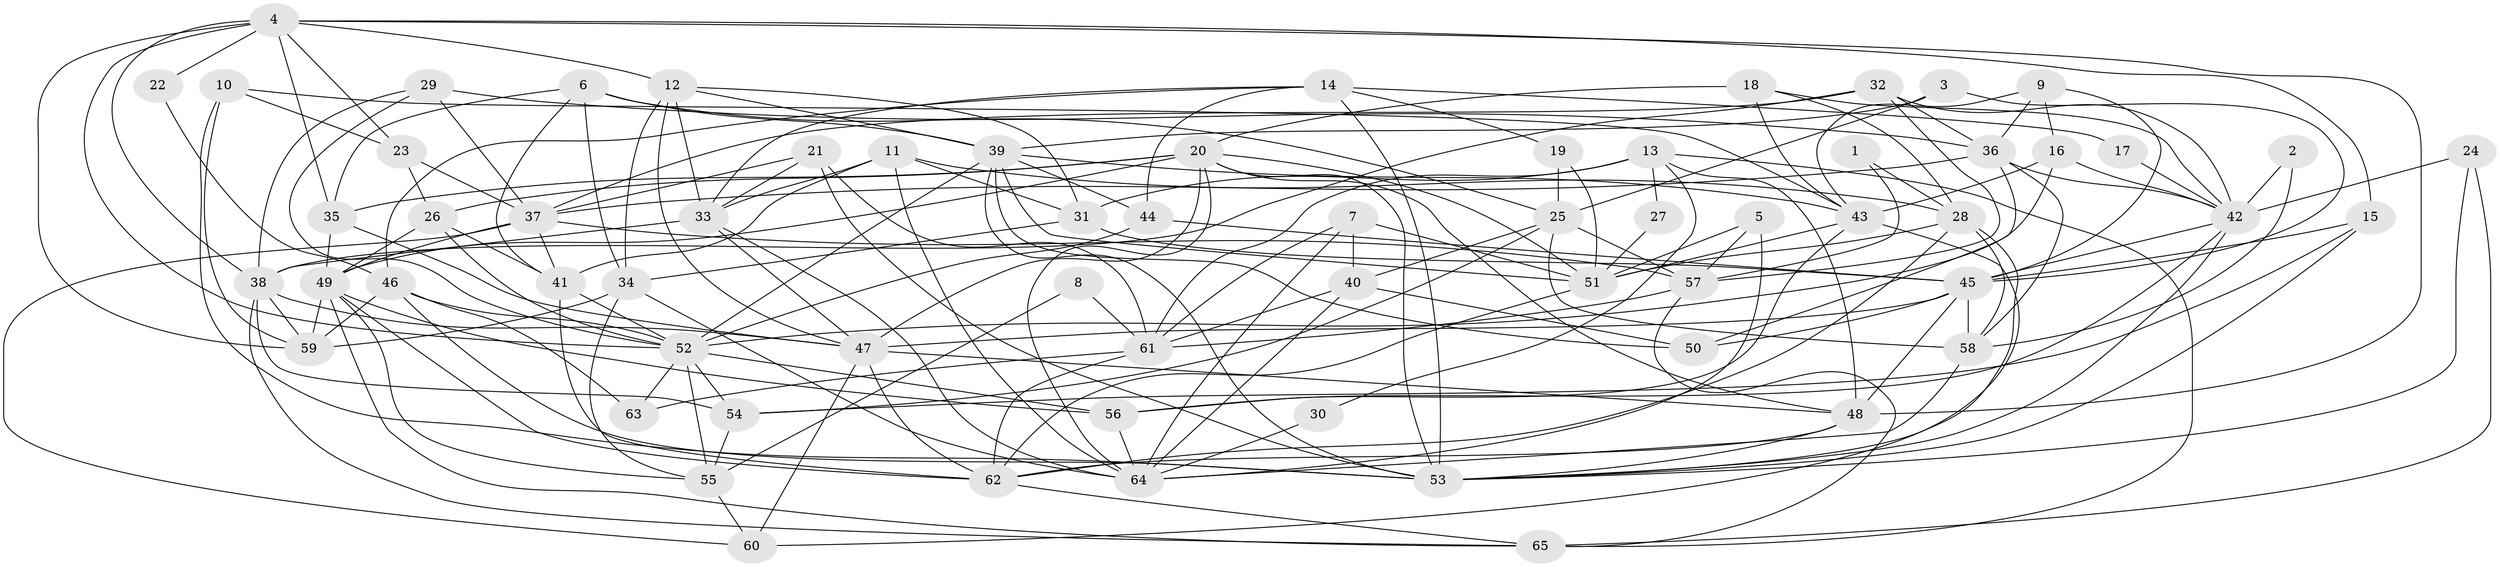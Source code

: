 // original degree distribution, {3: 0.24615384615384617, 5: 0.2230769230769231, 4: 0.3076923076923077, 2: 0.11538461538461539, 6: 0.08461538461538462, 7: 0.015384615384615385, 9: 0.007692307692307693}
// Generated by graph-tools (version 1.1) at 2025/50/03/09/25 03:50:08]
// undirected, 65 vertices, 186 edges
graph export_dot {
graph [start="1"]
  node [color=gray90,style=filled];
  1;
  2;
  3;
  4;
  5;
  6;
  7;
  8;
  9;
  10;
  11;
  12;
  13;
  14;
  15;
  16;
  17;
  18;
  19;
  20;
  21;
  22;
  23;
  24;
  25;
  26;
  27;
  28;
  29;
  30;
  31;
  32;
  33;
  34;
  35;
  36;
  37;
  38;
  39;
  40;
  41;
  42;
  43;
  44;
  45;
  46;
  47;
  48;
  49;
  50;
  51;
  52;
  53;
  54;
  55;
  56;
  57;
  58;
  59;
  60;
  61;
  62;
  63;
  64;
  65;
  1 -- 28 [weight=1.0];
  1 -- 57 [weight=1.0];
  2 -- 42 [weight=1.0];
  2 -- 58 [weight=1.0];
  3 -- 25 [weight=1.0];
  3 -- 39 [weight=1.0];
  3 -- 45 [weight=1.0];
  4 -- 12 [weight=1.0];
  4 -- 15 [weight=1.0];
  4 -- 22 [weight=1.0];
  4 -- 23 [weight=1.0];
  4 -- 35 [weight=1.0];
  4 -- 38 [weight=1.0];
  4 -- 48 [weight=1.0];
  4 -- 52 [weight=1.0];
  4 -- 59 [weight=1.0];
  5 -- 51 [weight=1.0];
  5 -- 57 [weight=1.0];
  5 -- 64 [weight=1.0];
  6 -- 25 [weight=1.0];
  6 -- 34 [weight=1.0];
  6 -- 35 [weight=1.0];
  6 -- 39 [weight=1.0];
  6 -- 41 [weight=1.0];
  7 -- 40 [weight=1.0];
  7 -- 51 [weight=1.0];
  7 -- 61 [weight=1.0];
  7 -- 64 [weight=1.0];
  8 -- 55 [weight=1.0];
  8 -- 61 [weight=1.0];
  9 -- 16 [weight=1.0];
  9 -- 36 [weight=1.0];
  9 -- 43 [weight=1.0];
  9 -- 45 [weight=1.0];
  10 -- 23 [weight=1.0];
  10 -- 43 [weight=1.0];
  10 -- 53 [weight=1.0];
  10 -- 59 [weight=1.0];
  11 -- 28 [weight=1.0];
  11 -- 31 [weight=1.0];
  11 -- 33 [weight=1.0];
  11 -- 41 [weight=1.0];
  11 -- 64 [weight=1.0];
  12 -- 31 [weight=1.0];
  12 -- 33 [weight=1.0];
  12 -- 34 [weight=1.0];
  12 -- 39 [weight=1.0];
  12 -- 47 [weight=1.0];
  13 -- 27 [weight=1.0];
  13 -- 30 [weight=1.0];
  13 -- 31 [weight=1.0];
  13 -- 48 [weight=1.0];
  13 -- 61 [weight=1.0];
  13 -- 65 [weight=1.0];
  14 -- 17 [weight=1.0];
  14 -- 19 [weight=1.0];
  14 -- 33 [weight=1.0];
  14 -- 44 [weight=1.0];
  14 -- 46 [weight=1.0];
  14 -- 53 [weight=1.0];
  15 -- 45 [weight=1.0];
  15 -- 53 [weight=1.0];
  15 -- 54 [weight=1.0];
  16 -- 42 [weight=1.0];
  16 -- 43 [weight=1.0];
  16 -- 52 [weight=1.0];
  17 -- 42 [weight=1.0];
  18 -- 20 [weight=1.0];
  18 -- 28 [weight=1.0];
  18 -- 42 [weight=1.0];
  18 -- 43 [weight=1.0];
  19 -- 25 [weight=1.0];
  19 -- 51 [weight=1.0];
  20 -- 26 [weight=1.0];
  20 -- 35 [weight=1.0];
  20 -- 47 [weight=1.0];
  20 -- 48 [weight=1.0];
  20 -- 49 [weight=1.0];
  20 -- 51 [weight=1.0];
  20 -- 53 [weight=2.0];
  20 -- 64 [weight=1.0];
  21 -- 33 [weight=1.0];
  21 -- 37 [weight=1.0];
  21 -- 53 [weight=1.0];
  21 -- 61 [weight=1.0];
  22 -- 46 [weight=1.0];
  23 -- 26 [weight=1.0];
  23 -- 37 [weight=1.0];
  24 -- 42 [weight=1.0];
  24 -- 53 [weight=1.0];
  24 -- 65 [weight=1.0];
  25 -- 40 [weight=1.0];
  25 -- 54 [weight=1.0];
  25 -- 57 [weight=1.0];
  25 -- 58 [weight=1.0];
  26 -- 41 [weight=1.0];
  26 -- 49 [weight=1.0];
  26 -- 52 [weight=1.0];
  27 -- 51 [weight=1.0];
  28 -- 51 [weight=1.0];
  28 -- 53 [weight=1.0];
  28 -- 58 [weight=1.0];
  28 -- 62 [weight=1.0];
  29 -- 36 [weight=1.0];
  29 -- 37 [weight=1.0];
  29 -- 38 [weight=1.0];
  29 -- 52 [weight=1.0];
  30 -- 64 [weight=1.0];
  31 -- 34 [weight=1.0];
  31 -- 45 [weight=1.0];
  32 -- 36 [weight=1.0];
  32 -- 37 [weight=1.0];
  32 -- 38 [weight=1.0];
  32 -- 42 [weight=1.0];
  32 -- 57 [weight=1.0];
  33 -- 38 [weight=1.0];
  33 -- 47 [weight=1.0];
  33 -- 64 [weight=1.0];
  34 -- 55 [weight=1.0];
  34 -- 59 [weight=1.0];
  34 -- 64 [weight=1.0];
  35 -- 47 [weight=1.0];
  35 -- 49 [weight=1.0];
  36 -- 37 [weight=1.0];
  36 -- 42 [weight=1.0];
  36 -- 50 [weight=1.0];
  36 -- 58 [weight=1.0];
  37 -- 41 [weight=1.0];
  37 -- 49 [weight=1.0];
  37 -- 57 [weight=1.0];
  37 -- 60 [weight=1.0];
  38 -- 47 [weight=1.0];
  38 -- 54 [weight=1.0];
  38 -- 59 [weight=1.0];
  38 -- 65 [weight=1.0];
  39 -- 43 [weight=1.0];
  39 -- 44 [weight=1.0];
  39 -- 50 [weight=1.0];
  39 -- 51 [weight=1.0];
  39 -- 52 [weight=1.0];
  39 -- 53 [weight=1.0];
  40 -- 50 [weight=1.0];
  40 -- 61 [weight=1.0];
  40 -- 64 [weight=1.0];
  41 -- 52 [weight=1.0];
  41 -- 62 [weight=1.0];
  42 -- 45 [weight=1.0];
  42 -- 53 [weight=1.0];
  42 -- 56 [weight=1.0];
  43 -- 51 [weight=1.0];
  43 -- 56 [weight=1.0];
  43 -- 60 [weight=1.0];
  44 -- 45 [weight=1.0];
  44 -- 52 [weight=2.0];
  45 -- 47 [weight=1.0];
  45 -- 48 [weight=1.0];
  45 -- 50 [weight=1.0];
  45 -- 58 [weight=1.0];
  46 -- 52 [weight=1.0];
  46 -- 53 [weight=1.0];
  46 -- 59 [weight=1.0];
  46 -- 63 [weight=1.0];
  47 -- 48 [weight=1.0];
  47 -- 60 [weight=1.0];
  47 -- 62 [weight=1.0];
  48 -- 53 [weight=1.0];
  48 -- 62 [weight=1.0];
  49 -- 55 [weight=1.0];
  49 -- 56 [weight=1.0];
  49 -- 59 [weight=1.0];
  49 -- 62 [weight=1.0];
  49 -- 65 [weight=1.0];
  51 -- 62 [weight=1.0];
  52 -- 54 [weight=1.0];
  52 -- 55 [weight=1.0];
  52 -- 56 [weight=1.0];
  52 -- 63 [weight=1.0];
  54 -- 55 [weight=1.0];
  55 -- 60 [weight=1.0];
  56 -- 64 [weight=1.0];
  57 -- 61 [weight=1.0];
  57 -- 65 [weight=1.0];
  58 -- 64 [weight=1.0];
  61 -- 62 [weight=1.0];
  61 -- 63 [weight=1.0];
  62 -- 65 [weight=1.0];
}
